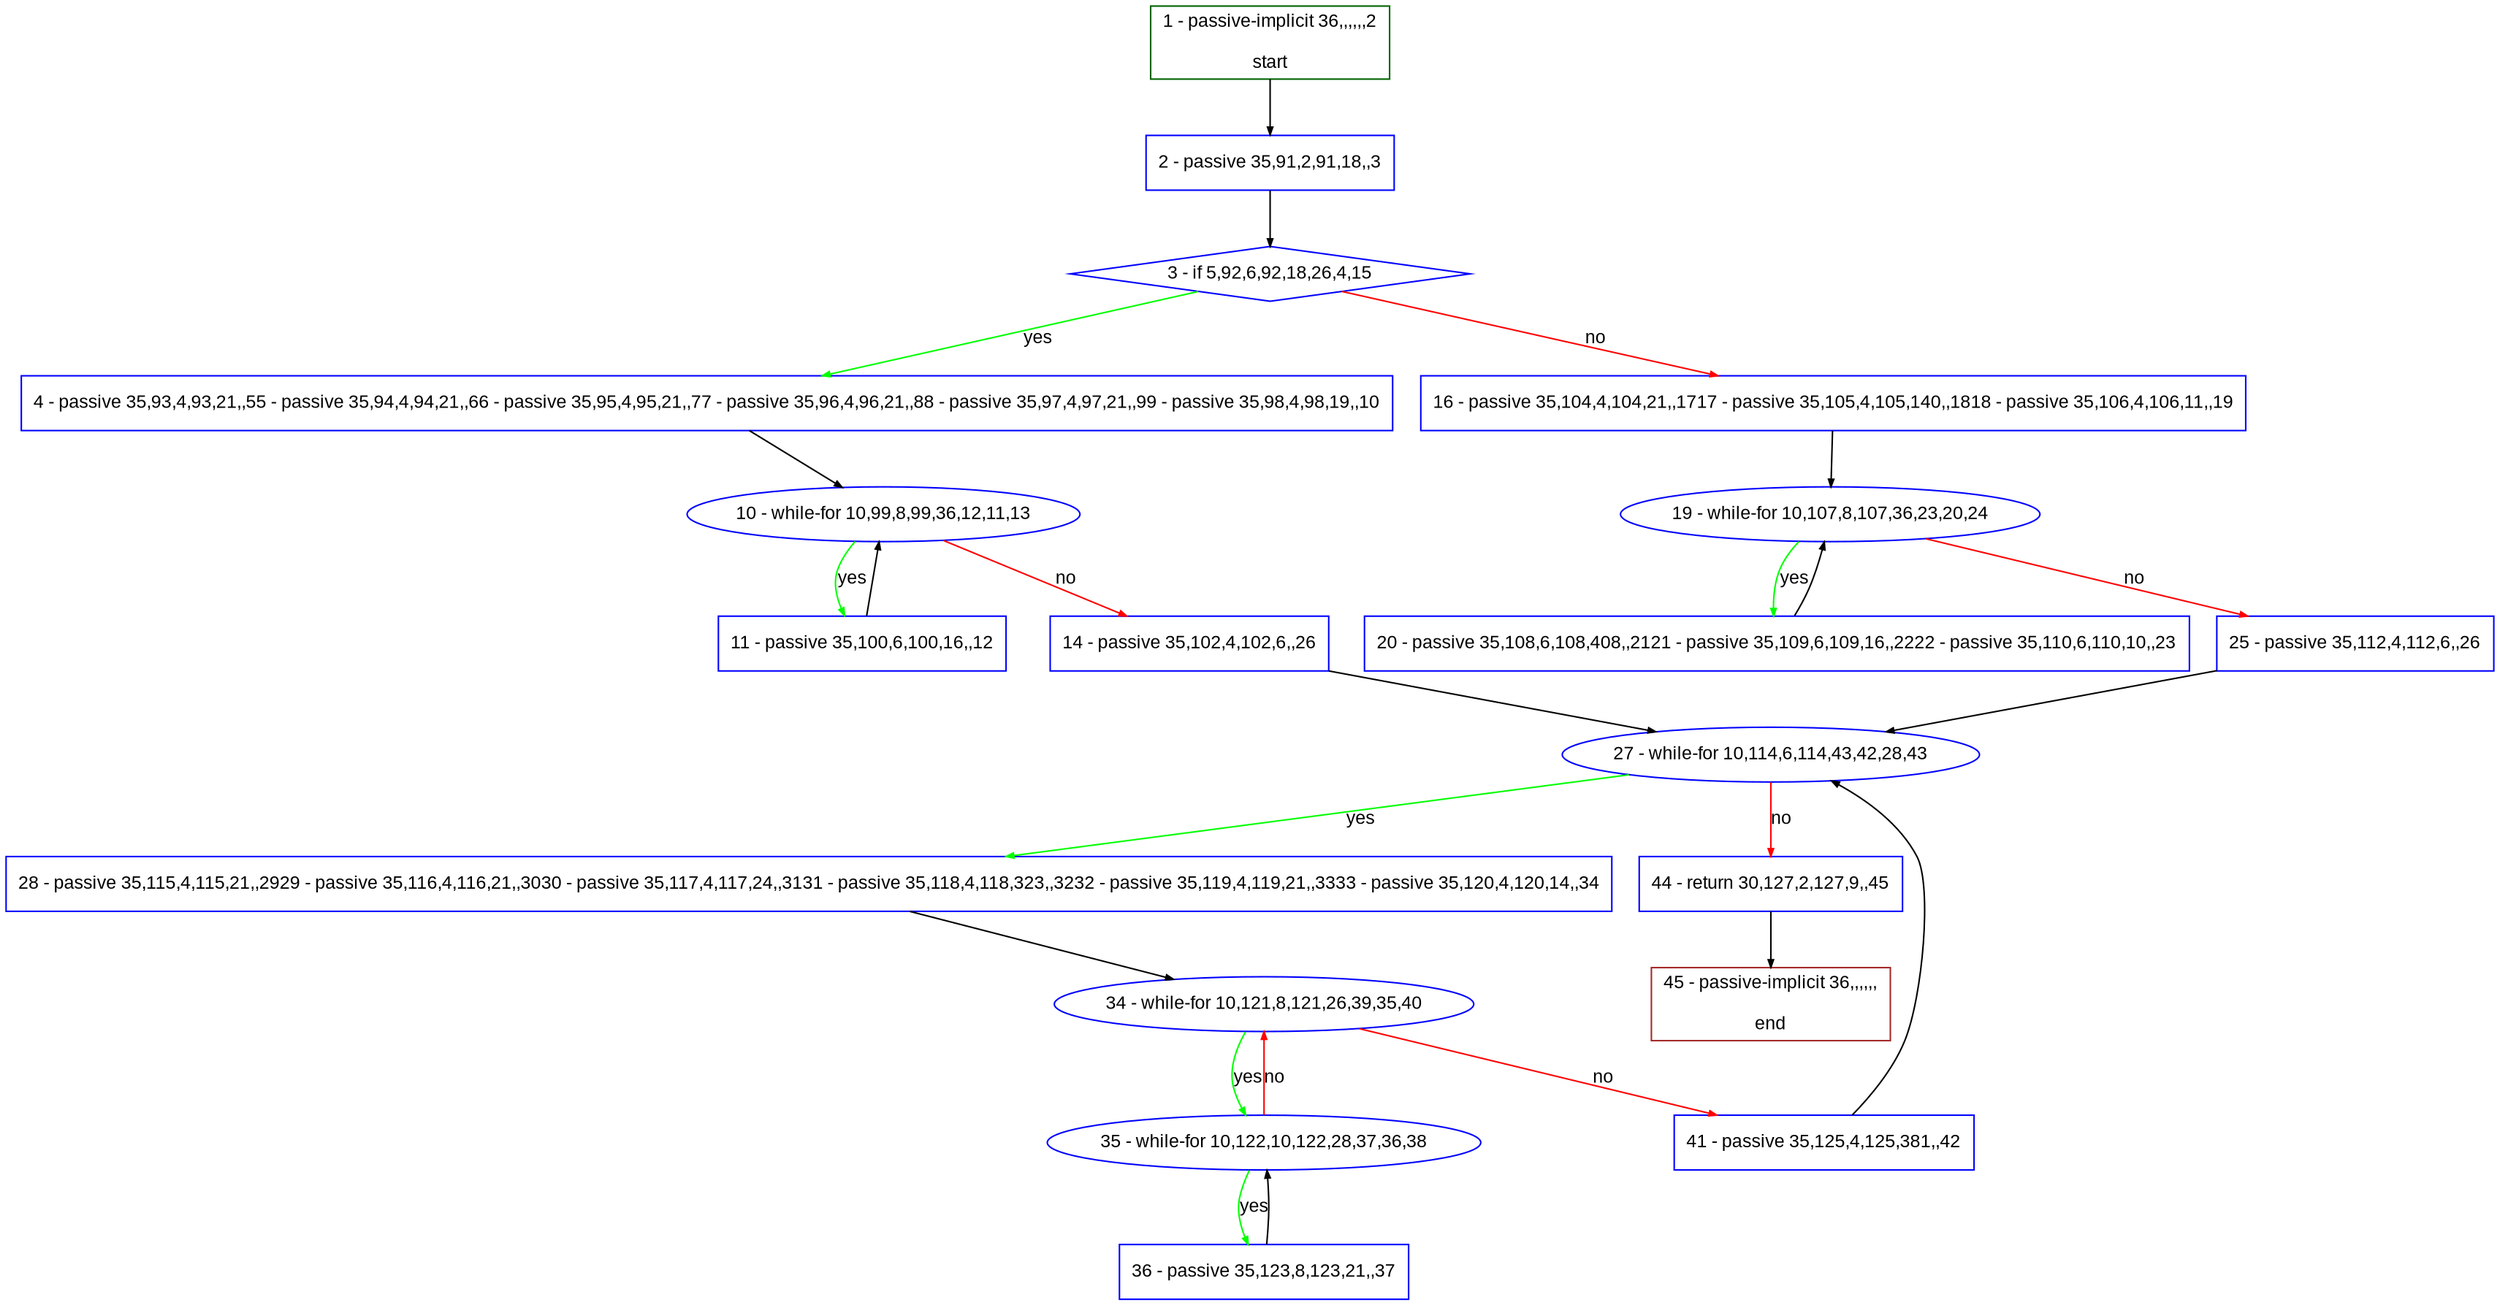 digraph "" {
  graph [pack="true", label="", fontsize="12", packmode="clust", fontname="Arial", fillcolor="#FFFFCC", bgcolor="white", style="rounded,filled", compound="true"];
  node [node_initialized="no", label="", color="grey", fontsize="12", fillcolor="white", fontname="Arial", style="filled", shape="rectangle", compound="true", fixedsize="false"];
  edge [fontcolor="black", arrowhead="normal", arrowtail="none", arrowsize="0.5", ltail="", label="", color="black", fontsize="12", lhead="", fontname="Arial", dir="forward", compound="true"];
  __N1 [label="2 - passive 35,91,2,91,18,,3", color="#0000ff", fillcolor="#ffffff", style="filled", shape="box"];
  __N2 [label="1 - passive-implicit 36,,,,,,2\n\nstart", color="#006400", fillcolor="#ffffff", style="filled", shape="box"];
  __N3 [label="3 - if 5,92,6,92,18,26,4,15", color="#0000ff", fillcolor="#ffffff", style="filled", shape="diamond"];
  __N4 [label="4 - passive 35,93,4,93,21,,55 - passive 35,94,4,94,21,,66 - passive 35,95,4,95,21,,77 - passive 35,96,4,96,21,,88 - passive 35,97,4,97,21,,99 - passive 35,98,4,98,19,,10", color="#0000ff", fillcolor="#ffffff", style="filled", shape="box"];
  __N5 [label="16 - passive 35,104,4,104,21,,1717 - passive 35,105,4,105,140,,1818 - passive 35,106,4,106,11,,19", color="#0000ff", fillcolor="#ffffff", style="filled", shape="box"];
  __N6 [label="10 - while-for 10,99,8,99,36,12,11,13", color="#0000ff", fillcolor="#ffffff", style="filled", shape="oval"];
  __N7 [label="11 - passive 35,100,6,100,16,,12", color="#0000ff", fillcolor="#ffffff", style="filled", shape="box"];
  __N8 [label="14 - passive 35,102,4,102,6,,26", color="#0000ff", fillcolor="#ffffff", style="filled", shape="box"];
  __N9 [label="27 - while-for 10,114,6,114,43,42,28,43", color="#0000ff", fillcolor="#ffffff", style="filled", shape="oval"];
  __N10 [label="19 - while-for 10,107,8,107,36,23,20,24", color="#0000ff", fillcolor="#ffffff", style="filled", shape="oval"];
  __N11 [label="20 - passive 35,108,6,108,408,,2121 - passive 35,109,6,109,16,,2222 - passive 35,110,6,110,10,,23", color="#0000ff", fillcolor="#ffffff", style="filled", shape="box"];
  __N12 [label="25 - passive 35,112,4,112,6,,26", color="#0000ff", fillcolor="#ffffff", style="filled", shape="box"];
  __N13 [label="28 - passive 35,115,4,115,21,,2929 - passive 35,116,4,116,21,,3030 - passive 35,117,4,117,24,,3131 - passive 35,118,4,118,323,,3232 - passive 35,119,4,119,21,,3333 - passive 35,120,4,120,14,,34", color="#0000ff", fillcolor="#ffffff", style="filled", shape="box"];
  __N14 [label="44 - return 30,127,2,127,9,,45", color="#0000ff", fillcolor="#ffffff", style="filled", shape="box"];
  __N15 [label="34 - while-for 10,121,8,121,26,39,35,40", color="#0000ff", fillcolor="#ffffff", style="filled", shape="oval"];
  __N16 [label="35 - while-for 10,122,10,122,28,37,36,38", color="#0000ff", fillcolor="#ffffff", style="filled", shape="oval"];
  __N17 [label="41 - passive 35,125,4,125,381,,42", color="#0000ff", fillcolor="#ffffff", style="filled", shape="box"];
  __N18 [label="36 - passive 35,123,8,123,21,,37", color="#0000ff", fillcolor="#ffffff", style="filled", shape="box"];
  __N19 [label="45 - passive-implicit 36,,,,,,\n\nend", color="#a52a2a", fillcolor="#ffffff", style="filled", shape="box"];
  __N2 -> __N1 [arrowhead="normal", arrowtail="none", color="#000000", label="", dir="forward"];
  __N1 -> __N3 [arrowhead="normal", arrowtail="none", color="#000000", label="", dir="forward"];
  __N3 -> __N4 [arrowhead="normal", arrowtail="none", color="#00ff00", label="yes", dir="forward"];
  __N3 -> __N5 [arrowhead="normal", arrowtail="none", color="#ff0000", label="no", dir="forward"];
  __N4 -> __N6 [arrowhead="normal", arrowtail="none", color="#000000", label="", dir="forward"];
  __N6 -> __N7 [arrowhead="normal", arrowtail="none", color="#00ff00", label="yes", dir="forward"];
  __N7 -> __N6 [arrowhead="normal", arrowtail="none", color="#000000", label="", dir="forward"];
  __N6 -> __N8 [arrowhead="normal", arrowtail="none", color="#ff0000", label="no", dir="forward"];
  __N8 -> __N9 [arrowhead="normal", arrowtail="none", color="#000000", label="", dir="forward"];
  __N5 -> __N10 [arrowhead="normal", arrowtail="none", color="#000000", label="", dir="forward"];
  __N10 -> __N11 [arrowhead="normal", arrowtail="none", color="#00ff00", label="yes", dir="forward"];
  __N11 -> __N10 [arrowhead="normal", arrowtail="none", color="#000000", label="", dir="forward"];
  __N10 -> __N12 [arrowhead="normal", arrowtail="none", color="#ff0000", label="no", dir="forward"];
  __N12 -> __N9 [arrowhead="normal", arrowtail="none", color="#000000", label="", dir="forward"];
  __N9 -> __N13 [arrowhead="normal", arrowtail="none", color="#00ff00", label="yes", dir="forward"];
  __N9 -> __N14 [arrowhead="normal", arrowtail="none", color="#ff0000", label="no", dir="forward"];
  __N13 -> __N15 [arrowhead="normal", arrowtail="none", color="#000000", label="", dir="forward"];
  __N15 -> __N16 [arrowhead="normal", arrowtail="none", color="#00ff00", label="yes", dir="forward"];
  __N16 -> __N15 [arrowhead="normal", arrowtail="none", color="#ff0000", label="no", dir="forward"];
  __N15 -> __N17 [arrowhead="normal", arrowtail="none", color="#ff0000", label="no", dir="forward"];
  __N16 -> __N18 [arrowhead="normal", arrowtail="none", color="#00ff00", label="yes", dir="forward"];
  __N18 -> __N16 [arrowhead="normal", arrowtail="none", color="#000000", label="", dir="forward"];
  __N17 -> __N9 [arrowhead="normal", arrowtail="none", color="#000000", label="", dir="forward"];
  __N14 -> __N19 [arrowhead="normal", arrowtail="none", color="#000000", label="", dir="forward"];
}

